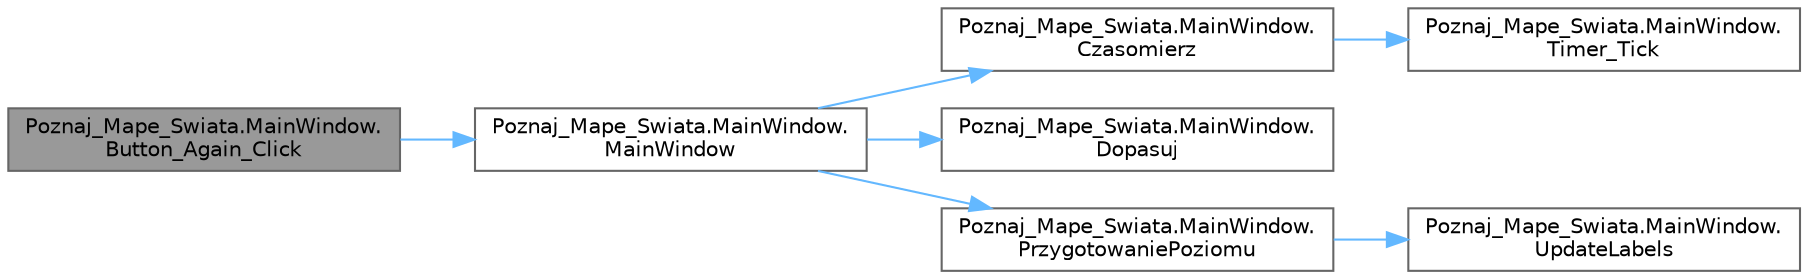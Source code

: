 digraph "Poznaj_Mape_Swiata.MainWindow.Button_Again_Click"
{
 // LATEX_PDF_SIZE
  bgcolor="transparent";
  edge [fontname=Helvetica,fontsize=10,labelfontname=Helvetica,labelfontsize=10];
  node [fontname=Helvetica,fontsize=10,shape=box,height=0.2,width=0.4];
  rankdir="LR";
  Node1 [label="Poznaj_Mape_Swiata.MainWindow.\lButton_Again_Click",height=0.2,width=0.4,color="gray40", fillcolor="grey60", style="filled", fontcolor="black",tooltip="Metoda, ktora po przegranej nastepuje mozliwosc ponownej gry"];
  Node1 -> Node2 [color="steelblue1",style="solid"];
  Node2 [label="Poznaj_Mape_Swiata.MainWindow.\lMainWindow",height=0.2,width=0.4,color="grey40", fillcolor="white", style="filled",URL="$class_poznaj___mape___swiata_1_1_main_window.html#aa7dfc519c9476b211f6ef124e87e79ed",tooltip="Konstruktor programu inicjujacy gre"];
  Node2 -> Node3 [color="steelblue1",style="solid"];
  Node3 [label="Poznaj_Mape_Swiata.MainWindow.\lCzasomierz",height=0.2,width=0.4,color="grey40", fillcolor="white", style="filled",URL="$class_poznaj___mape___swiata_1_1_main_window.html#af6b775ad0d42a5408559dc12a3b19295",tooltip="Metoda przechowująca dane licznika czasu na rundę"];
  Node3 -> Node4 [color="steelblue1",style="solid"];
  Node4 [label="Poznaj_Mape_Swiata.MainWindow.\lTimer_Tick",height=0.2,width=0.4,color="grey40", fillcolor="white", style="filled",URL="$class_poznaj___mape___swiata_1_1_main_window.html#a8b4428cd0ee97010229f341f4e768f5d",tooltip="Metoda odpowiedzialna za wyswietlanie oraz odliczanie czasu na gre w rundzie"];
  Node2 -> Node5 [color="steelblue1",style="solid"];
  Node5 [label="Poznaj_Mape_Swiata.MainWindow.\lDopasuj",height=0.2,width=0.4,color="grey40", fillcolor="white", style="filled",URL="$class_poznaj___mape___swiata_1_1_main_window.html#aec6de91caa569a29a1ea39bb731db100",tooltip="Metoda przechowująca pary: województwo-stolica"];
  Node2 -> Node6 [color="steelblue1",style="solid"];
  Node6 [label="Poznaj_Mape_Swiata.MainWindow.\lPrzygotowaniePoziomu",height=0.2,width=0.4,color="grey40", fillcolor="white", style="filled",URL="$class_poznaj___mape___swiata_1_1_main_window.html#adf8f5bcb3acb12cb2b0fd5d0dafca6cc",tooltip="Metoda przygotowująca poziom do gry. Nastepuje w niej losowanie nazw stolic w czasie gry"];
  Node6 -> Node7 [color="steelblue1",style="solid"];
  Node7 [label="Poznaj_Mape_Swiata.MainWindow.\lUpdateLabels",height=0.2,width=0.4,color="grey40", fillcolor="white", style="filled",URL="$class_poznaj___mape___swiata_1_1_main_window.html#a64c1b41f42c96bed1ad72c4205760397",tooltip="Metoda aktualizująca kontrolki przechowujących punkty i poziom"];
}
